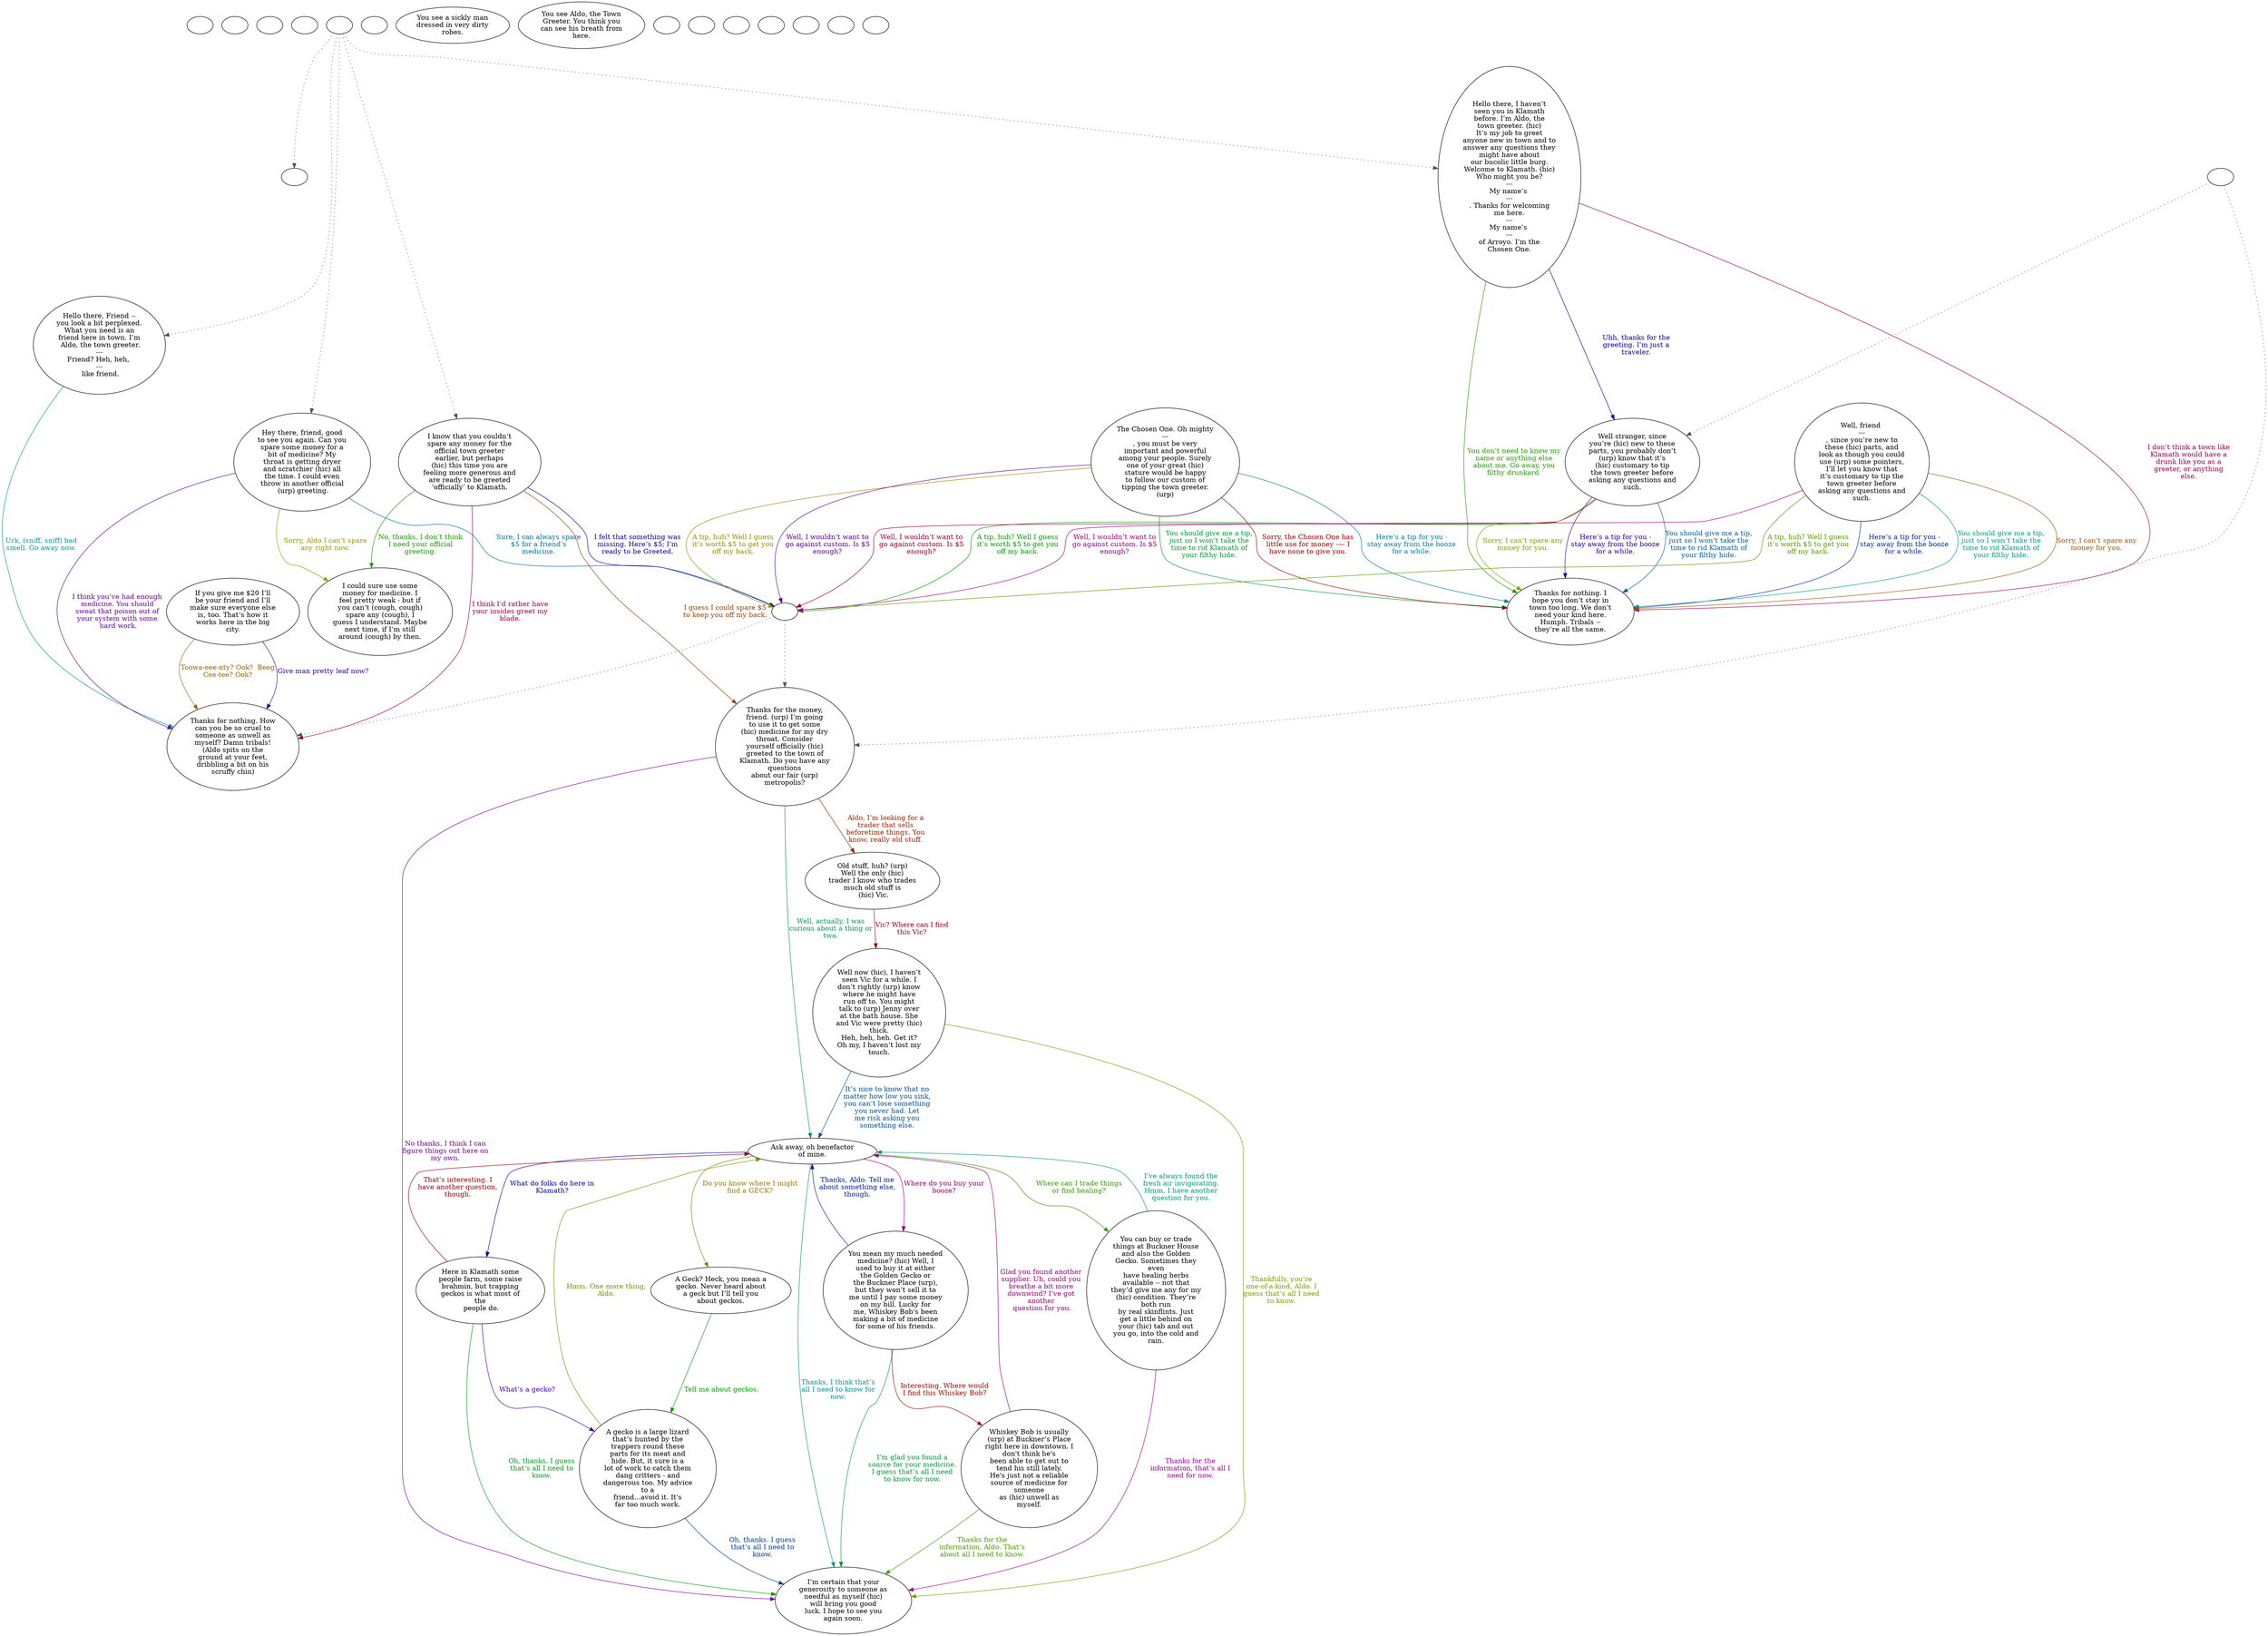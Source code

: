digraph KCALDO {
  "checkPartyMembersNearDoor" [style=filled       fillcolor="#FFFFFF"       color="#000000"]
  "checkPartyMembersNearDoor" [label=""]
  "start" [style=filled       fillcolor="#FFFFFF"       color="#000000"]
  "start" [label=""]
  "critter_p_proc" [style=filled       fillcolor="#FFFFFF"       color="#000000"]
  "critter_p_proc" [label=""]
  "pickup_p_proc" [style=filled       fillcolor="#FFFFFF"       color="#000000"]
  "pickup_p_proc" [label=""]
  "talk_p_proc" [style=filled       fillcolor="#FFFFFF"       color="#000000"]
  "talk_p_proc" -> "Node998" [style=dotted color="#555555"]
  "talk_p_proc" -> "Node018" [style=dotted color="#555555"]
  "talk_p_proc" -> "Node001" [style=dotted color="#555555"]
  "talk_p_proc" -> "Node012" [style=dotted color="#555555"]
  "talk_p_proc" -> "Node011" [style=dotted color="#555555"]
  "talk_p_proc" [label=""]
  "destroy_p_proc" [style=filled       fillcolor="#FFFFFF"       color="#000000"]
  "destroy_p_proc" [label=""]
  "look_at_p_proc" [style=filled       fillcolor="#FFFFFF"       color="#000000"]
  "look_at_p_proc" [label="You see a sickly man\ndressed in very dirty\nrobes."]
  "description_p_proc" [style=filled       fillcolor="#FFFFFF"       color="#000000"]
  "description_p_proc" [label="You see Aldo, the Town\nGreeter. You think you\ncan see his breath from\nhere."]
  "use_skill_on_p_proc" [style=filled       fillcolor="#FFFFFF"       color="#000000"]
  "use_skill_on_p_proc" [label=""]
  "damage_p_proc" [style=filled       fillcolor="#FFFFFF"       color="#000000"]
  "damage_p_proc" [label=""]
  "map_enter_p_proc" [style=filled       fillcolor="#FFFFFF"       color="#000000"]
  "map_enter_p_proc" [label=""]
  "push_p_proc" [style=filled       fillcolor="#FFFFFF"       color="#000000"]
  "push_p_proc" [label=""]
  "Node910" [style=filled       fillcolor="#FFFFFF"       color="#000000"]
  "Node910" -> "Node005" [style=dotted color="#555555"]
  "Node910" -> "Node013" [style=dotted color="#555555"]
  "Node910" [label=""]
  "Node995" [style=filled       fillcolor="#FFFFFF"       color="#000000"]
  "Node995" [label=""]
  "Node996" [style=filled       fillcolor="#FFFFFF"       color="#000000"]
  "Node996" [label=""]
  "Node997" [style=filled       fillcolor="#FFFFFF"       color="#000000"]
  "Node997" -> "Node004" [style=dotted color="#555555"]
  "Node997" -> "Node005" [style=dotted color="#555555"]
  "Node997" [label=""]
  "Node998" [style=filled       fillcolor="#FFFFFF"       color="#000000"]
  "Node998" [label=""]
  "Node999" [style=filled       fillcolor="#FFFFFF"       color="#000000"]
  "Node999" [label=""]
  "Node001" [style=filled       fillcolor="#FFFFFF"       color="#000000"]
  "Node001" [label="Hello there, I haven’t\nseen you in Klamath\nbefore. I’m Aldo, the\ntown greeter. (hic)\nIt’s my job to greet\nanyone new in town and to\nanswer any questions they\nmight have about\nour bucolic little burg.\nWelcome to Klamath. (hic)\nWho might you be?\n---\nMy name’s \n---\n. Thanks for welcoming\nme here.\n---\nMy name’s \n---\nof Arroyo. I’m the\nChosen One."]
  "Node001" -> "Node004" [label="Uhh, thanks for the\ngreeting. I’m just a\ntraveler." color="#0A0099" fontcolor="#0A0099"]
  "Node001" -> "Node007" [label="You don’t need to know my\nname or anything else\nabout me. Go away, you\nfilthy drunkard." color="#239900" fontcolor="#239900"]
  "Node001" -> "Node007" [label="I don’t think a town like\nKlamath would have a\ndrunk like you as a\ngreeter, or anything\nelse." color="#990050" fontcolor="#990050"]
  "Node002" [style=filled       fillcolor="#FFFFFF"       color="#000000"]
  "Node002" [label="The Chosen One. Oh mighty\n---\n, you must be very\nimportant and powerful\namong your people. Surely\none of your great (hic)\nstature would be happy\nto follow our custom of\ntipping the town greeter.\n(urp)"]
  "Node002" -> "Node007" [label="Here’s a tip for you -\nstay away from the booze\nfor a while." color="#007C99" fontcolor="#007C99"]
  "Node002" -> "Node910" [label="A tip, huh? Well I guess\nit’s worth $5 to get you\noff my back." color="#998900" fontcolor="#998900"]
  "Node002" -> "Node910" [label="Well, I wouldn’t want to\ngo against custom. Is $5\nenough?" color="#5D0099" fontcolor="#5D0099"]
  "Node002" -> "Node007" [label="You should give me a tip,\njust so I won’t take the\ntime to rid Klamath of\nyour filthy hide." color="#009930" fontcolor="#009930"]
  "Node002" -> "Node007" [label="Sorry, the Chosen One has\nlittle use for money -— I\nhave none to give you." color="#990300" fontcolor="#990300"]
  "Node003" [style=filled       fillcolor="#FFFFFF"       color="#000000"]
  "Node003" [label="Well, friend \n---\n, since you’re new to\nthese (hic) parts, and\nlook as though you could\nuse (urp) some pointers,\nI’ll let you know that\nit’s customary to tip the\ntown greeter before\nasking any questions and\nsuch."]
  "Node003" -> "Node007" [label="Here’s a tip for you -\nstay away from the booze\nfor a while." color="#002999" fontcolor="#002999"]
  "Node003" -> "Node910" [label="A tip, huh? Well I guess\nit’s worth $5 to get you\noff my back." color="#569900" fontcolor="#569900"]
  "Node003" -> "Node910" [label="Well, I wouldn’t want to\ngo against custom. Is $5\nenough?" color="#990083" fontcolor="#990083"]
  "Node003" -> "Node007" [label="You should give me a tip,\njust so I won’t take the\ntime to rid Klamath of\nyour filthy hide." color="#009983" fontcolor="#009983"]
  "Node003" -> "Node007" [label="Sorry, I can’t spare any\nmoney for you." color="#995600" fontcolor="#995600"]
  "Node004" [style=filled       fillcolor="#FFFFFF"       color="#000000"]
  "Node004" [label="Well stranger, since\nyou’re (hic) new to these\nparts, you probably don’t\n(urp) know that it’s\n(hic) customary to tip\nthe town greeter before\nasking any questions and\nsuch."]
  "Node004" -> "Node007" [label="Here’s a tip for you -\nstay away from the booze\nfor a while." color="#290099" fontcolor="#290099"]
  "Node004" -> "Node910" [label="A tip, huh? Well I guess\nit’s worth $5 to get you\noff my back." color="#039900" fontcolor="#039900"]
  "Node004" -> "Node910" [label="Well, I wouldn’t want to\ngo against custom. Is $5\nenough?" color="#990030" fontcolor="#990030"]
  "Node004" -> "Node007" [label="You should give me a tip,\njust so I won’t take the\ntime to rid Klamath of\nyour filthy hide." color="#005D99" fontcolor="#005D99"]
  "Node004" -> "Node007" [label="Sorry, I can’t spare any\nmoney for you." color="#899900" fontcolor="#899900"]
  "Node005" [style=filled       fillcolor="#FFFFFF"       color="#000000"]
  "Node005" [label="Thanks for the money,\nfriend. (urp) I’m going\nto use it to get some\n(hic) medicine for my dry\nthroat. Consider\nyourself officially (hic)\ngreeted to the town of\nKlamath. Do you have any\nquestions\nabout our fair (urp)\nmetropolis?"]
  "Node005" -> "Node014" [label="No thanks, I think I can\nfigure things out here on\nmy own." color="#7C0099" fontcolor="#7C0099"]
  "Node005" -> "Node006" [label="Well, actually, I was\ncurious about a thing or\ntwo." color="#009950" fontcolor="#009950"]
  "Node005" -> "Node021" [label="Aldo, I’m looking for a\ntrader that sells\nbeforetime things. You\nknow, really old stuff." color="#992300" fontcolor="#992300"]
  "Node006" [style=filled       fillcolor="#FFFFFF"       color="#000000"]
  "Node006" [label="Ask away, oh benefactor\nof mine."]
  "Node006" -> "Node008" [label="What do folks do here in\nKlamath?" color="#000A99" fontcolor="#000A99"]
  "Node006" -> "Node010" [label="Where can I trade things\nor find healing?" color="#369900" fontcolor="#369900"]
  "Node006" -> "Node016" [label="Where do you buy your\nbooze?" color="#990063" fontcolor="#990063"]
  "Node006" -> "Node014" [label="Thanks, I think that’s\nall I need to know for\nnow." color="#009099" fontcolor="#009099"]
  "Node006" -> "Node020" [label="Do you know where I might\nfind a GECK?" color="#997600" fontcolor="#997600"]
  "Node007" [style=filled       fillcolor="#FFFFFF"       color="#000000"]
  "Node007" [label="Thanks for nothing. I\nhope you don’t stay in\ntown too long. We don’t\nneed your kind here.\nHumph. Tribals --\nthey’re all the same."]
  "Node008" [style=filled       fillcolor="#FFFFFF"       color="#000000"]
  "Node008" [label="Here in Klamath some\npeople farm, some raise\nbrahmin, but trapping\ngeckos is what most of\nthe\n people do."]
  "Node008" -> "Node009" [label="What’s a gecko?" color="#490099" fontcolor="#490099"]
  "Node008" -> "Node014" [label="Oh, thanks. I guess\nthat’s all I need to\nknow." color="#00991C" fontcolor="#00991C"]
  "Node008" -> "Node006" [label="That’s interesting. I\nhave another question,\nthough." color="#990010" fontcolor="#990010"]
  "Node009" [style=filled       fillcolor="#FFFFFF"       color="#000000"]
  "Node009" [label="A gecko is a large lizard\nthat’s hunted by the\ntrappers round these\nparts for its meat and\nhide. But, it sure is a\nlot of work to catch them\ndang critters - and\ndangerous too. My advice\nto a\nfriend...avoid it. It's\nfar too much work."]
  "Node009" -> "Node014" [label="Oh, thanks. I guess\nthat’s all I need to\nknow." color="#003D99" fontcolor="#003D99"]
  "Node009" -> "Node006" [label="Hmm. One more thing,\nAldo." color="#6A9900" fontcolor="#6A9900"]
  "Node010" [style=filled       fillcolor="#FFFFFF"       color="#000000"]
  "Node010" [label="You can buy or trade\nthings at Buckner House\nand also the Golden\nGecko. Sometimes they\neven\nhave healing herbs\navailable -- not that\nthey’d give me any for my\n(hic) condition. They’re\nboth run\nby real skinflints. Just\nget a little behind on\nyour (hic) tab and out\nyou go, into the cold and\nrain."]
  "Node010" -> "Node014" [label="Thanks for the\ninformation, that’s all I\nneed for now." color="#990096" fontcolor="#990096"]
  "Node010" -> "Node006" [label="I’ve always found the\nfresh air invigorating.\nHmm, I have another\nquestion for you." color="#00996F" fontcolor="#00996F"]
  "Node011" [style=filled       fillcolor="#FFFFFF"       color="#000000"]
  "Node011" [label="I know that you couldn’t\nspare any money for the\nofficial town greeter\nearlier, but perhaps\n(hic) this time you are\nfeeling more generous and\nare ready to be greeted\n‘officially’ to Klamath."]
  "Node011" -> "Node005" [label="I guess I could spare $5\nto keep you off my back." color="#994200" fontcolor="#994200"]
  "Node011" -> "Node910" [label="I felt that something was\nmissing. Here’s $5; I’m\nready to be Greeted." color="#160099" fontcolor="#160099"]
  "Node011" -> "Node015" [label="No, thanks, I don’t think\nI need your official\ngreeting." color="#179900" fontcolor="#179900"]
  "Node011" -> "Node013" [label="I think I’d rather have\nyour insides greet my\nblade." color="#990043" fontcolor="#990043"]
  "Node012" [style=filled       fillcolor="#FFFFFF"       color="#000000"]
  "Node012" [label="Hey there, friend, good\nto see you again. Can you\nspare some money for a\nbit of medicine? My\nthroat is getting dryer\nand scratchier (hic) all\nthe time. I could even\nthrow in another official\n (urp) greeting."]
  "Node012" -> "Node910" [label="Sure, I can always spare\n$5 for a friend’s\nmedicine." color="#007099" fontcolor="#007099"]
  "Node012" -> "Node015" [label="Sorry, Aldo I can’t spare\nany right now." color="#999500" fontcolor="#999500"]
  "Node012" -> "Node013" [label="I think you’ve had enough\nmedicine. You should\nsweat that poison out of\nyour system with some\n hard work." color="#690099" fontcolor="#690099"]
  "Node013" [style=filled       fillcolor="#FFFFFF"       color="#000000"]
  "Node013" [label="Thanks for nothing. How\ncan you be so cruel to\nsomeone as unwell as\nmyself? Damn tribals!\n(Aldo spits on the\nground at your feet,\ndribbling a bit on his\nscruffy chin)"]
  "Node014" [style=filled       fillcolor="#FFFFFF"       color="#000000"]
  "Node014" [label="I’m certain that your\ngenerosity to someone as\nneedful as myself (hic)\nwill bring you good\nluck. I hope to see you\nagain soon."]
  "Node015" [style=filled       fillcolor="#FFFFFF"       color="#000000"]
  "Node015" [label="I could sure use some\nmoney for medicine. I\nfeel pretty weak - but if\nyou can’t (cough, cough)\nspare any (cough), I\nguess I understand. Maybe\nnext time, if I’m still\naround (cough) by then."]
  "Node016" [style=filled       fillcolor="#FFFFFF"       color="#000000"]
  "Node016" [label="You mean my much needed\nmedicine? (hic) Well, I\nused to buy it at either\nthe Golden Gecko or\nthe Buckner Place (urp),\nbut they won’t sell it to\nme until I pay some money\non my bill. Lucky for\nme, Whiskey Bob's been\nmaking a bit of medicine\nfor some of his friends."]
  "Node016" -> "Node014" [label="I’m glad you found a\nsource for your medicine.\nI guess that’s all I need\nto know for now." color="#00993C" fontcolor="#00993C"]
  "Node016" -> "Node017" [label="Interesting. Where would\nI find this Whiskey Bob?" color="#990F00" fontcolor="#990F00"]
  "Node016" -> "Node006" [label="Thanks, Aldo. Tell me\nabout something else,\nthough." color="#001D99" fontcolor="#001D99"]
  "Node017" [style=filled       fillcolor="#FFFFFF"       color="#000000"]
  "Node017" [label="Whiskey Bob is usually\n(urp) at Buckner’s Place\nright here in downtown. I\ndon't think he's\nbeen able to get out to\ntend his still lately.\nHe's just not a reliable\nsource of medicine for\nsomeone\nas (hic) unwell as\nmyself."]
  "Node017" -> "Node014" [label="Thanks for the\ninformation, Aldo. That’s\nabout all I need to know." color="#4A9900" fontcolor="#4A9900"]
  "Node017" -> "Node006" [label="Glad you found another\nsupplier. Uh, could you\nbreathe a bit more\ndownwind? I’ve got\nanother\n question for you." color="#990077" fontcolor="#990077"]
  "Node018" [style=filled       fillcolor="#FFFFFF"       color="#000000"]
  "Node018" [label="Hello there, Friend --\nyou look a bit perplexed.\nWhat you need is an\nfriend here in town. I’m\n Aldo, the town greeter.\n---\nFriend? Heh, heh, \n---\n like friend."]
  "Node018" -> "Node013" [label="Urk, (sniff, sniff) bad\nsmell. Go away now." color="#00998F" fontcolor="#00998F"]
  "Node019" [style=filled       fillcolor="#FFFFFF"       color="#000000"]
  "Node019" [label="If you give me $20 I’ll\nbe your friend and I’ll\nmake sure everyone else\nis, too. That’s how it\nworks here in the big\ncity."]
  "Node019" -> "Node013" [label="Toowa-eee-nty? Ook?  Beeg\nCee-tee? Ook?" color="#996200" fontcolor="#996200"]
  "Node019" -> "Node013" [label="Give man pretty leaf now?" color="#350099" fontcolor="#350099"]
  "Node020" [style=filled       fillcolor="#FFFFFF"       color="#000000"]
  "Node020" [label="A Geck? Heck, you mean a\ngecko. Never heard about\na geck but I’ll tell you\nabout geckos."]
  "Node020" -> "Node009" [label="Tell me about geckos." color="#009909" fontcolor="#009909"]
  "Node021" [style=filled       fillcolor="#FFFFFF"       color="#000000"]
  "Node021" [label="Old stuff, huh? (urp)\nWell the only (hic)\ntrader I know who trades\nmuch old stuff is\n (hic) Vic."]
  "Node021" -> "Node022" [label="Vic? Where can I find\nthis Vic?" color="#990024" fontcolor="#990024"]
  "Node022" [style=filled       fillcolor="#FFFFFF"       color="#000000"]
  "Node022" [label="Well now (hic), I haven’t\nseen Vic for a while. I\ndon’t rightly (urp) know\nwhere he might have\nrun off to. You might\ntalk to (urp) Jenny over\nat the bath house. She\nand Vic were pretty (hic)\nthick.\nHeh, heh, heh. Get it?\nOh my, I haven’t lost my\ntouch."]
  "Node022" -> "Node006" [label="It’s nice to know that no\nmatter how low you sink,\nyou can’t lose something\nyou never had. Let\nme risk asking you\nsomething else." color="#005099" fontcolor="#005099"]
  "Node022" -> "Node014" [label="Thankfully, you’re\none-of-a-kind, Aldo. I\nguess that’s all I need\nto know." color="#7D9900" fontcolor="#7D9900"]
}